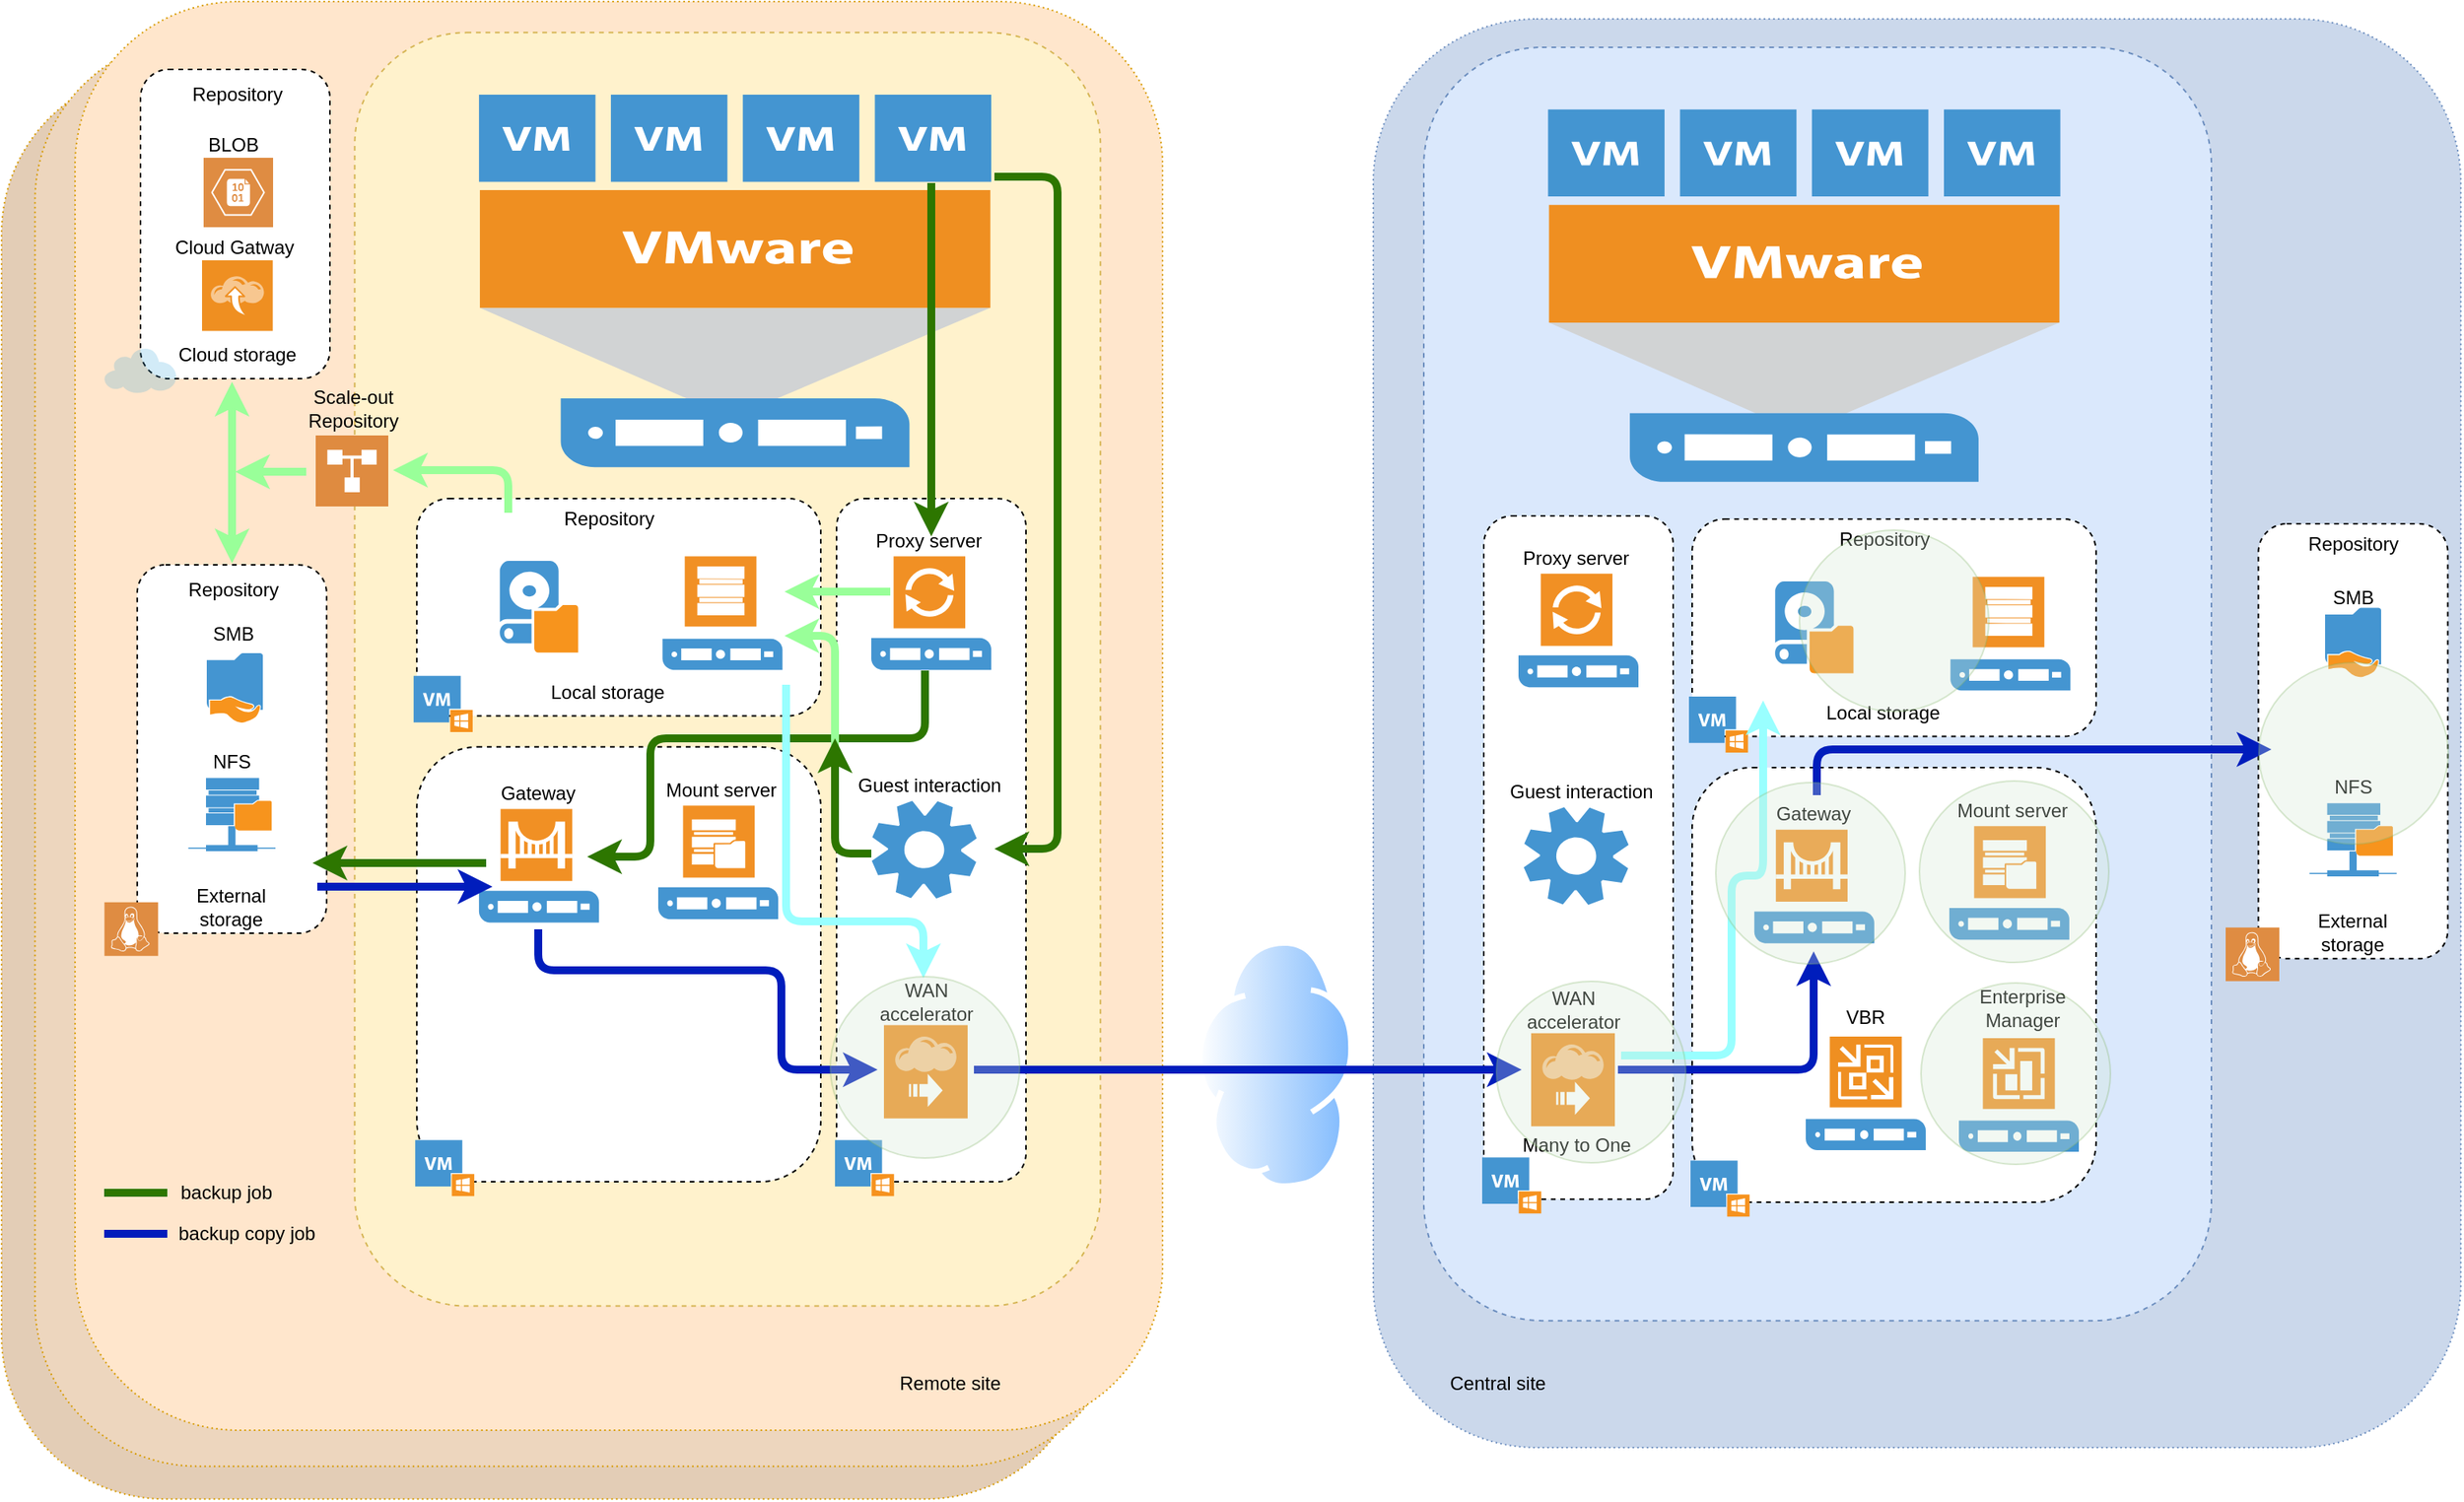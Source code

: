 <mxfile version="14.3.0" type="github">
  <diagram id="h3sAvr2P170l5RKoT_73" name="Page-1">
    <mxGraphModel dx="2205" dy="1039" grid="0" gridSize="19.685" guides="0" tooltips="1" connect="0" arrows="0" fold="1" page="1" pageScale="1" pageWidth="1654" pageHeight="1169" math="0" shadow="0">
      <root>
        <mxCell id="0" />
        <object label="Remote-Central site" id="1">
          <mxCell style="locked=1;" parent="0" />
        </object>
        <mxCell id="hCxuNIcvKfxnNHs4IzGK-46" value="" style="rounded=1;whiteSpace=wrap;html=1;dashed=1;dashPattern=1 2;strokeColor=#d79b00;fillColor=#E3CDB6;" parent="1" vertex="1">
          <mxGeometry x="52.005" y="144.575" width="688.97" height="905.5" as="geometry" />
        </mxCell>
        <mxCell id="hCxuNIcvKfxnNHs4IzGK-45" value="" style="rounded=1;whiteSpace=wrap;html=1;dashed=1;dashPattern=1 2;strokeColor=#d79b00;fillColor=#EDD6BE;" parent="1" vertex="1">
          <mxGeometry x="73.18" y="123.82" width="688.97" height="905.5" as="geometry" />
        </mxCell>
        <mxCell id="hCxuNIcvKfxnNHs4IzGK-2" value="" style="rounded=1;whiteSpace=wrap;html=1;dashed=1;dashPattern=1 2;fillColor=#ffe6cc;strokeColor=#d79b00;" parent="1" vertex="1">
          <mxGeometry x="98.55" y="101" width="688.97" height="905.5" as="geometry" />
        </mxCell>
        <mxCell id="hCxuNIcvKfxnNHs4IzGK-21" value="" style="rounded=1;whiteSpace=wrap;html=1;dashed=1;" parent="1" vertex="1">
          <mxGeometry x="137.91" y="458" width="120" height="233.55" as="geometry" />
        </mxCell>
        <mxCell id="hCxuNIcvKfxnNHs4IzGK-18" value="" style="shadow=0;dashed=0;html=1;strokeColor=none;fillColor=#4495D1;labelPosition=center;verticalLabelPosition=bottom;verticalAlign=top;align=center;outlineConnect=0;shape=mxgraph.veeam.shared_folder;" parent="1" vertex="1">
          <mxGeometry x="182.0" y="514.0" width="35.51" height="44.32" as="geometry" />
        </mxCell>
        <mxCell id="hCxuNIcvKfxnNHs4IzGK-20" value="" style="shadow=0;dashed=0;html=1;strokeColor=none;fillColor=#4495D1;labelPosition=center;verticalLabelPosition=bottom;verticalAlign=top;align=center;outlineConnect=0;shape=mxgraph.veeam.remote_repository;" parent="1" vertex="1">
          <mxGeometry x="170.31" y="593.12" width="55.2" height="46.4" as="geometry" />
        </mxCell>
        <mxCell id="hCxuNIcvKfxnNHs4IzGK-22" value="" style="rounded=1;whiteSpace=wrap;html=1;dashed=1;fillColor=#fff2cc;strokeColor=#d6b656;" parent="1" vertex="1">
          <mxGeometry x="275.71" y="120.68" width="472.44" height="807.08" as="geometry" />
        </mxCell>
        <mxCell id="hCxuNIcvKfxnNHs4IzGK-1" value="" style="pointerEvents=1;shadow=0;dashed=0;html=1;strokeColor=none;fillColor=#4495D1;labelPosition=center;verticalLabelPosition=bottom;verticalAlign=top;align=center;outlineConnect=0;shape=mxgraph.veeam.vmware_host;" parent="1" vertex="1">
          <mxGeometry x="354.45" y="160.05" width="324.53" height="236.02" as="geometry" />
        </mxCell>
        <mxCell id="hCxuNIcvKfxnNHs4IzGK-6" value="" style="rounded=1;whiteSpace=wrap;html=1;dashed=1;" parent="1" vertex="1">
          <mxGeometry x="580.98" y="415.96" width="120" height="433.07" as="geometry" />
        </mxCell>
        <mxCell id="hCxuNIcvKfxnNHs4IzGK-5" value="" style="shadow=0;dashed=0;html=1;strokeColor=none;fillColor=#4495D1;labelPosition=center;verticalLabelPosition=bottom;verticalAlign=top;align=center;outlineConnect=0;shape=mxgraph.veeam.proxy_server;dashPattern=1 2;" parent="1" vertex="1">
          <mxGeometry x="602.98" y="452.57" width="76" height="72" as="geometry" />
        </mxCell>
        <mxCell id="hCxuNIcvKfxnNHs4IzGK-10" value="" style="rounded=1;whiteSpace=wrap;html=1;dashed=1;" parent="1" vertex="1">
          <mxGeometry x="315.08" y="415.96" width="255.9" height="137.79" as="geometry" />
        </mxCell>
        <mxCell id="hCxuNIcvKfxnNHs4IzGK-13" value="" style="shadow=0;dashed=0;html=1;strokeColor=none;fillColor=#4495D1;labelPosition=center;verticalLabelPosition=bottom;verticalAlign=top;align=center;outlineConnect=0;shape=mxgraph.veeam.repository_server;" parent="1" vertex="1">
          <mxGeometry x="470.72" y="452.57" width="76" height="72" as="geometry" />
        </mxCell>
        <mxCell id="hCxuNIcvKfxnNHs4IzGK-19" value="" style="shadow=0;dashed=0;html=1;strokeColor=none;fillColor=#4495D1;labelPosition=center;verticalLabelPosition=bottom;verticalAlign=top;align=center;outlineConnect=0;shape=mxgraph.veeam.local_disk;" parent="1" vertex="1">
          <mxGeometry x="367.62" y="455.47" width="49.66" height="58.21" as="geometry" />
        </mxCell>
        <mxCell id="hCxuNIcvKfxnNHs4IzGK-24" value="SMB" style="text;html=1;strokeColor=none;fillColor=none;align=center;verticalAlign=middle;whiteSpace=wrap;rounded=0;dashed=1;" parent="1" vertex="1">
          <mxGeometry x="179.0" y="492" width="40" height="20" as="geometry" />
        </mxCell>
        <mxCell id="hCxuNIcvKfxnNHs4IzGK-25" value="NFS" style="text;html=1;strokeColor=none;fillColor=none;align=center;verticalAlign=middle;whiteSpace=wrap;rounded=0;dashed=1;" parent="1" vertex="1">
          <mxGeometry x="177.91" y="573.12" width="40" height="20" as="geometry" />
        </mxCell>
        <mxCell id="hCxuNIcvKfxnNHs4IzGK-26" value="External storage" style="text;html=1;strokeColor=none;fillColor=none;align=center;verticalAlign=middle;whiteSpace=wrap;rounded=0;dashed=1;" parent="1" vertex="1">
          <mxGeometry x="154.33" y="664.8" width="87.17" height="20" as="geometry" />
        </mxCell>
        <mxCell id="hCxuNIcvKfxnNHs4IzGK-32" value="Proxy server" style="text;html=1;strokeColor=none;fillColor=none;align=center;verticalAlign=middle;whiteSpace=wrap;rounded=0;dashed=1;" parent="1" vertex="1">
          <mxGeometry x="599.8" y="432.57" width="79.18" height="20" as="geometry" />
        </mxCell>
        <mxCell id="hCxuNIcvKfxnNHs4IzGK-33" value="Repository" style="text;html=1;strokeColor=none;fillColor=none;align=center;verticalAlign=middle;whiteSpace=wrap;rounded=0;dashed=1;" parent="1" vertex="1">
          <mxGeometry x="179.0" y="464" width="40" height="20" as="geometry" />
        </mxCell>
        <mxCell id="hCxuNIcvKfxnNHs4IzGK-34" value="Local storage" style="text;whiteSpace=wrap;html=1;" parent="1" vertex="1">
          <mxGeometry x="398.3" y="524.57" width="98.42" height="39.37" as="geometry" />
        </mxCell>
        <mxCell id="hCxuNIcvKfxnNHs4IzGK-35" value="Repository" style="text;html=1;strokeColor=none;fillColor=none;align=center;verticalAlign=middle;whiteSpace=wrap;rounded=0;dashed=1;" parent="1" vertex="1">
          <mxGeometry x="417.28" y="418.96" width="40" height="20" as="geometry" />
        </mxCell>
        <mxCell id="hCxuNIcvKfxnNHs4IzGK-7" value="" style="shadow=0;dashed=0;html=1;strokeColor=none;fillColor=#EF8F21;labelPosition=center;verticalLabelPosition=bottom;verticalAlign=top;align=center;outlineConnect=0;shape=mxgraph.veeam.2d.built_in_wan_acceleration;" parent="1" vertex="1">
          <mxGeometry x="611.01" y="749.8" width="53.03" height="59.05" as="geometry" />
        </mxCell>
        <mxCell id="hCxuNIcvKfxnNHs4IzGK-8" value="" style="shadow=0;dashed=0;html=1;strokeColor=none;fillColor=#4495D1;labelPosition=center;verticalLabelPosition=bottom;verticalAlign=top;align=center;outlineConnect=0;shape=mxgraph.veeam.2d.service;fontSize=8;" parent="1" vertex="1">
          <mxGeometry x="603.32" y="607.57" width="66.43" height="61.92" as="geometry" />
        </mxCell>
        <mxCell id="hCxuNIcvKfxnNHs4IzGK-30" value="Guest interaction " style="text;html=1;strokeColor=none;fillColor=none;align=center;verticalAlign=middle;whiteSpace=wrap;rounded=0;dashed=1;" parent="1" vertex="1">
          <mxGeometry x="591.01" y="587.57" width="98.42" height="20" as="geometry" />
        </mxCell>
        <mxCell id="hCxuNIcvKfxnNHs4IzGK-31" value="WAN accelerator" style="text;html=1;strokeColor=none;fillColor=none;align=center;verticalAlign=middle;whiteSpace=wrap;rounded=0;dashed=1;" parent="1" vertex="1">
          <mxGeometry x="617.53" y="724.57" width="40" height="20" as="geometry" />
        </mxCell>
        <mxCell id="hCxuNIcvKfxnNHs4IzGK-11" value="" style="rounded=1;whiteSpace=wrap;html=1;dashed=1;" parent="1" vertex="1">
          <mxGeometry x="315.08" y="573.43" width="255.9" height="275.59" as="geometry" />
        </mxCell>
        <mxCell id="hCxuNIcvKfxnNHs4IzGK-4" value="" style="shadow=0;dashed=0;html=1;strokeColor=none;fillColor=#4495D1;labelPosition=center;verticalLabelPosition=bottom;verticalAlign=top;align=center;outlineConnect=0;shape=mxgraph.veeam.2d.veeam_backup_and_replication_server;dashPattern=1 2;" parent="1" vertex="1">
          <mxGeometry x="410.01" y="750.57" width="76" height="72" as="geometry" />
        </mxCell>
        <mxCell id="hCxuNIcvKfxnNHs4IzGK-9" value="" style="shadow=0;dashed=0;html=1;strokeColor=none;fillColor=#4495D1;labelPosition=center;verticalLabelPosition=bottom;verticalAlign=top;align=center;outlineConnect=0;shape=mxgraph.veeam.mount_server;" parent="1" vertex="1">
          <mxGeometry x="468.01" y="610.57" width="76" height="72" as="geometry" />
        </mxCell>
        <mxCell id="hCxuNIcvKfxnNHs4IzGK-12" value="" style="shadow=0;dashed=0;html=1;strokeColor=none;fillColor=#4495D1;labelPosition=center;verticalLabelPosition=bottom;verticalAlign=top;align=center;outlineConnect=0;shape=mxgraph.veeam.gateway_server;" parent="1" vertex="1">
          <mxGeometry x="354.45" y="612.8" width="76" height="72" as="geometry" />
        </mxCell>
        <mxCell id="hCxuNIcvKfxnNHs4IzGK-27" value="VBR" style="text;html=1;strokeColor=none;fillColor=none;align=center;verticalAlign=middle;whiteSpace=wrap;rounded=0;dashed=1;" parent="1" vertex="1">
          <mxGeometry x="428.01" y="728.57" width="40" height="20" as="geometry" />
        </mxCell>
        <mxCell id="hCxuNIcvKfxnNHs4IzGK-28" value="Gateway" style="text;html=1;strokeColor=none;fillColor=none;align=center;verticalAlign=middle;whiteSpace=wrap;rounded=0;dashed=1;" parent="1" vertex="1">
          <mxGeometry x="372.45" y="592.8" width="40" height="20" as="geometry" />
        </mxCell>
        <mxCell id="hCxuNIcvKfxnNHs4IzGK-29" value="Mount server" style="text;html=1;strokeColor=none;fillColor=none;align=center;verticalAlign=middle;whiteSpace=wrap;rounded=0;dashed=1;" parent="1" vertex="1">
          <mxGeometry x="468.01" y="590.57" width="80.43" height="20" as="geometry" />
        </mxCell>
        <mxCell id="hCxuNIcvKfxnNHs4IzGK-39" value="" style="shadow=0;dashed=0;html=1;strokeColor=none;fillColor=#4495D1;labelPosition=center;verticalLabelPosition=bottom;verticalAlign=top;align=center;outlineConnect=0;shape=mxgraph.veeam.vm_windows;" parent="1" vertex="1">
          <mxGeometry x="579.98" y="822.59" width="37.39" height="35.54" as="geometry" />
        </mxCell>
        <mxCell id="hCxuNIcvKfxnNHs4IzGK-40" value="" style="shadow=0;dashed=0;html=1;strokeColor=none;fillColor=#4495D1;labelPosition=center;verticalLabelPosition=bottom;verticalAlign=top;align=center;outlineConnect=0;shape=mxgraph.veeam.vm_windows;" parent="1" vertex="1">
          <mxGeometry x="314.06" y="822.59" width="37.39" height="35.54" as="geometry" />
        </mxCell>
        <mxCell id="hCxuNIcvKfxnNHs4IzGK-41" value="" style="shadow=0;dashed=0;html=1;strokeColor=none;fillColor=#4495D1;labelPosition=center;verticalLabelPosition=bottom;verticalAlign=top;align=center;outlineConnect=0;shape=mxgraph.veeam.vm_windows;" parent="1" vertex="1">
          <mxGeometry x="313.055" y="528.405" width="37.39" height="35.54" as="geometry" />
        </mxCell>
        <mxCell id="hCxuNIcvKfxnNHs4IzGK-42" value="" style="pointerEvents=1;shadow=0;dashed=0;html=1;strokeColor=none;fillColor=#DF8C42;labelPosition=center;verticalLabelPosition=bottom;verticalAlign=top;align=center;outlineConnect=0;shape=mxgraph.veeam2.linux;" parent="1" vertex="1">
          <mxGeometry x="117.17" y="671.85" width="34" height="34" as="geometry" />
        </mxCell>
        <mxCell id="hCxuNIcvKfxnNHs4IzGK-47" value="Remote site" style="text;html=1;strokeColor=none;fillColor=none;align=center;verticalAlign=middle;whiteSpace=wrap;rounded=0;dashed=1;" parent="1" vertex="1">
          <mxGeometry x="610.35" y="967.13" width="85.85" height="20" as="geometry" />
        </mxCell>
        <mxCell id="hCxuNIcvKfxnNHs4IzGK-68" value="" style="rounded=1;whiteSpace=wrap;html=1;dashed=1;dashPattern=1 2;strokeColor=#6c8ebf;fillColor=#CBD8EB;" parent="1" vertex="1">
          <mxGeometry x="921" y="112" width="688.97" height="905.5" as="geometry" />
        </mxCell>
        <mxCell id="hCxuNIcvKfxnNHs4IzGK-69" value="" style="rounded=1;whiteSpace=wrap;html=1;dashed=1;" parent="1" vertex="1">
          <mxGeometry x="1481.74" y="432.0" width="120" height="275.59" as="geometry" />
        </mxCell>
        <mxCell id="hCxuNIcvKfxnNHs4IzGK-70" value="" style="shadow=0;dashed=0;html=1;strokeColor=none;fillColor=#4495D1;labelPosition=center;verticalLabelPosition=bottom;verticalAlign=top;align=center;outlineConnect=0;shape=mxgraph.veeam.shared_folder;" parent="1" vertex="1">
          <mxGeometry x="1523.99" y="485.21" width="35.51" height="44.32" as="geometry" />
        </mxCell>
        <mxCell id="hCxuNIcvKfxnNHs4IzGK-71" value="" style="shadow=0;dashed=0;html=1;strokeColor=none;fillColor=#4495D1;labelPosition=center;verticalLabelPosition=bottom;verticalAlign=top;align=center;outlineConnect=0;shape=mxgraph.veeam.remote_repository;" parent="1" vertex="1">
          <mxGeometry x="1514.14" y="609.16" width="55.2" height="46.4" as="geometry" />
        </mxCell>
        <mxCell id="hCxuNIcvKfxnNHs4IzGK-72" value="" style="rounded=1;whiteSpace=wrap;html=1;dashed=1;fillColor=#dae8fc;strokeColor=#6c8ebf;" parent="1" vertex="1">
          <mxGeometry x="953" y="130" width="499" height="807.08" as="geometry" />
        </mxCell>
        <mxCell id="hCxuNIcvKfxnNHs4IzGK-73" value="" style="pointerEvents=1;shadow=0;dashed=0;html=1;strokeColor=none;fillColor=#4495D1;labelPosition=center;verticalLabelPosition=bottom;verticalAlign=top;align=center;outlineConnect=0;shape=mxgraph.veeam.vmware_host;" parent="1" vertex="1">
          <mxGeometry x="1031.74" y="169.37" width="324.53" height="236.02" as="geometry" />
        </mxCell>
        <mxCell id="hCxuNIcvKfxnNHs4IzGK-74" value="" style="rounded=1;whiteSpace=wrap;html=1;dashed=1;" parent="1" vertex="1">
          <mxGeometry x="991" y="427" width="120" height="433.07" as="geometry" />
        </mxCell>
        <mxCell id="hCxuNIcvKfxnNHs4IzGK-75" value="" style="shadow=0;dashed=0;html=1;strokeColor=none;fillColor=#4495D1;labelPosition=center;verticalLabelPosition=bottom;verticalAlign=top;align=center;outlineConnect=0;shape=mxgraph.veeam.proxy_server;dashPattern=1 2;" parent="1" vertex="1">
          <mxGeometry x="1013" y="463.61" width="76" height="72" as="geometry" />
        </mxCell>
        <mxCell id="hCxuNIcvKfxnNHs4IzGK-76" value="" style="rounded=1;whiteSpace=wrap;html=1;dashed=1;" parent="1" vertex="1">
          <mxGeometry x="1123.02" y="429" width="255.9" height="137.79" as="geometry" />
        </mxCell>
        <mxCell id="hCxuNIcvKfxnNHs4IzGK-77" value="" style="shadow=0;dashed=0;html=1;strokeColor=none;fillColor=#4495D1;labelPosition=center;verticalLabelPosition=bottom;verticalAlign=top;align=center;outlineConnect=0;shape=mxgraph.veeam.repository_server;" parent="1" vertex="1">
          <mxGeometry x="1286.66" y="465.61" width="76" height="72" as="geometry" />
        </mxCell>
        <mxCell id="hCxuNIcvKfxnNHs4IzGK-78" value="" style="shadow=0;dashed=0;html=1;strokeColor=none;fillColor=#4495D1;labelPosition=center;verticalLabelPosition=bottom;verticalAlign=top;align=center;outlineConnect=0;shape=mxgraph.veeam.local_disk;" parent="1" vertex="1">
          <mxGeometry x="1175.56" y="468.51" width="49.66" height="58.21" as="geometry" />
        </mxCell>
        <mxCell id="hCxuNIcvKfxnNHs4IzGK-79" value="SMB" style="text;html=1;strokeColor=none;fillColor=none;align=center;verticalAlign=middle;whiteSpace=wrap;rounded=0;dashed=1;" parent="1" vertex="1">
          <mxGeometry x="1521.75" y="469.37" width="40" height="20" as="geometry" />
        </mxCell>
        <mxCell id="hCxuNIcvKfxnNHs4IzGK-80" value="NFS" style="text;html=1;strokeColor=none;fillColor=none;align=center;verticalAlign=middle;whiteSpace=wrap;rounded=0;dashed=1;" parent="1" vertex="1">
          <mxGeometry x="1521.74" y="589.16" width="40" height="20" as="geometry" />
        </mxCell>
        <mxCell id="hCxuNIcvKfxnNHs4IzGK-81" value="External storage" style="text;html=1;strokeColor=none;fillColor=none;align=center;verticalAlign=middle;whiteSpace=wrap;rounded=0;dashed=1;" parent="1" vertex="1">
          <mxGeometry x="1498.16" y="680.84" width="87.17" height="20" as="geometry" />
        </mxCell>
        <mxCell id="hCxuNIcvKfxnNHs4IzGK-82" value="Proxy server" style="text;html=1;strokeColor=none;fillColor=none;align=center;verticalAlign=middle;whiteSpace=wrap;rounded=0;dashed=1;" parent="1" vertex="1">
          <mxGeometry x="1009.82" y="443.61" width="79.18" height="20" as="geometry" />
        </mxCell>
        <mxCell id="hCxuNIcvKfxnNHs4IzGK-83" value="Repository" style="text;html=1;strokeColor=none;fillColor=none;align=center;verticalAlign=middle;whiteSpace=wrap;rounded=0;dashed=1;" parent="1" vertex="1">
          <mxGeometry x="1521.5" y="435" width="40" height="20" as="geometry" />
        </mxCell>
        <mxCell id="hCxuNIcvKfxnNHs4IzGK-84" value="Local storage" style="text;whiteSpace=wrap;html=1;" parent="1" vertex="1">
          <mxGeometry x="1206.24" y="537.61" width="98.42" height="39.37" as="geometry" />
        </mxCell>
        <mxCell id="hCxuNIcvKfxnNHs4IzGK-85" value="Repository" style="text;html=1;strokeColor=none;fillColor=none;align=center;verticalAlign=middle;whiteSpace=wrap;rounded=0;dashed=1;" parent="1" vertex="1">
          <mxGeometry x="1225.22" y="432" width="40" height="20" as="geometry" />
        </mxCell>
        <mxCell id="hCxuNIcvKfxnNHs4IzGK-86" value="" style="shadow=0;dashed=0;html=1;strokeColor=none;fillColor=#EF8F21;labelPosition=center;verticalLabelPosition=bottom;verticalAlign=top;align=center;outlineConnect=0;shape=mxgraph.veeam.2d.built_in_wan_acceleration;" parent="1" vertex="1">
          <mxGeometry x="1021.03" y="754.84" width="53.03" height="59.05" as="geometry" />
        </mxCell>
        <mxCell id="hCxuNIcvKfxnNHs4IzGK-87" value="" style="shadow=0;dashed=0;html=1;strokeColor=none;fillColor=#4495D1;labelPosition=center;verticalLabelPosition=bottom;verticalAlign=top;align=center;outlineConnect=0;shape=mxgraph.veeam.2d.service;fontSize=8;" parent="1" vertex="1">
          <mxGeometry x="1016.34" y="611.61" width="66.43" height="61.92" as="geometry" />
        </mxCell>
        <mxCell id="hCxuNIcvKfxnNHs4IzGK-88" value="Guest interaction " style="text;html=1;strokeColor=none;fillColor=none;align=center;verticalAlign=middle;whiteSpace=wrap;rounded=0;dashed=1;" parent="1" vertex="1">
          <mxGeometry x="1004.03" y="591.61" width="98.42" height="20" as="geometry" />
        </mxCell>
        <mxCell id="hCxuNIcvKfxnNHs4IzGK-89" value="WAN accelerator" style="text;html=1;strokeColor=none;fillColor=none;align=center;verticalAlign=middle;whiteSpace=wrap;rounded=0;dashed=1;" parent="1" vertex="1">
          <mxGeometry x="1027.55" y="729.61" width="40" height="20" as="geometry" />
        </mxCell>
        <mxCell id="hCxuNIcvKfxnNHs4IzGK-90" value="" style="rounded=1;whiteSpace=wrap;html=1;dashed=1;" parent="1" vertex="1">
          <mxGeometry x="1123.02" y="586.47" width="255.9" height="275.59" as="geometry" />
        </mxCell>
        <mxCell id="hCxuNIcvKfxnNHs4IzGK-91" value="" style="shadow=0;dashed=0;html=1;strokeColor=none;fillColor=#4495D1;labelPosition=center;verticalLabelPosition=bottom;verticalAlign=top;align=center;outlineConnect=0;shape=mxgraph.veeam.2d.veeam_backup_and_replication_server;dashPattern=1 2;" parent="1" vertex="1">
          <mxGeometry x="1195" y="757" width="76" height="72" as="geometry" />
        </mxCell>
        <mxCell id="hCxuNIcvKfxnNHs4IzGK-92" value="" style="shadow=0;dashed=0;html=1;strokeColor=none;fillColor=#4495D1;labelPosition=center;verticalLabelPosition=bottom;verticalAlign=top;align=center;outlineConnect=0;shape=mxgraph.veeam.mount_server;" parent="1" vertex="1">
          <mxGeometry x="1285.95" y="623.61" width="76" height="72" as="geometry" />
        </mxCell>
        <mxCell id="hCxuNIcvKfxnNHs4IzGK-93" value="" style="shadow=0;dashed=0;html=1;strokeColor=none;fillColor=#4495D1;labelPosition=center;verticalLabelPosition=bottom;verticalAlign=top;align=center;outlineConnect=0;shape=mxgraph.veeam.gateway_server;" parent="1" vertex="1">
          <mxGeometry x="1162.39" y="625.84" width="76" height="72" as="geometry" />
        </mxCell>
        <mxCell id="hCxuNIcvKfxnNHs4IzGK-94" value="VBR" style="text;html=1;strokeColor=none;fillColor=none;align=center;verticalAlign=middle;whiteSpace=wrap;rounded=0;dashed=1;" parent="1" vertex="1">
          <mxGeometry x="1213" y="735.0" width="40" height="20" as="geometry" />
        </mxCell>
        <mxCell id="hCxuNIcvKfxnNHs4IzGK-95" value="Gateway" style="text;html=1;strokeColor=none;fillColor=none;align=center;verticalAlign=middle;whiteSpace=wrap;rounded=0;dashed=1;" parent="1" vertex="1">
          <mxGeometry x="1180.39" y="605.84" width="40" height="20" as="geometry" />
        </mxCell>
        <mxCell id="hCxuNIcvKfxnNHs4IzGK-96" value="Mount server" style="text;html=1;strokeColor=none;fillColor=none;align=center;verticalAlign=middle;whiteSpace=wrap;rounded=0;dashed=1;" parent="1" vertex="1">
          <mxGeometry x="1285.95" y="603.61" width="80.43" height="20" as="geometry" />
        </mxCell>
        <mxCell id="hCxuNIcvKfxnNHs4IzGK-97" value="" style="shadow=0;dashed=0;html=1;strokeColor=none;fillColor=#4495D1;labelPosition=center;verticalLabelPosition=bottom;verticalAlign=top;align=center;outlineConnect=0;shape=mxgraph.veeam.vm_windows;" parent="1" vertex="1">
          <mxGeometry x="990" y="833.63" width="37.39" height="35.54" as="geometry" />
        </mxCell>
        <mxCell id="hCxuNIcvKfxnNHs4IzGK-98" value="" style="shadow=0;dashed=0;html=1;strokeColor=none;fillColor=#4495D1;labelPosition=center;verticalLabelPosition=bottom;verticalAlign=top;align=center;outlineConnect=0;shape=mxgraph.veeam.vm_windows;" parent="1" vertex="1">
          <mxGeometry x="1122" y="835.63" width="37.39" height="35.54" as="geometry" />
        </mxCell>
        <mxCell id="hCxuNIcvKfxnNHs4IzGK-99" value="" style="shadow=0;dashed=0;html=1;strokeColor=none;fillColor=#4495D1;labelPosition=center;verticalLabelPosition=bottom;verticalAlign=top;align=center;outlineConnect=0;shape=mxgraph.veeam.vm_windows;" parent="1" vertex="1">
          <mxGeometry x="1120.995" y="541.445" width="37.39" height="35.54" as="geometry" />
        </mxCell>
        <mxCell id="hCxuNIcvKfxnNHs4IzGK-100" value="" style="pointerEvents=1;shadow=0;dashed=0;html=1;strokeColor=none;fillColor=#DF8C42;labelPosition=center;verticalLabelPosition=bottom;verticalAlign=top;align=center;outlineConnect=0;shape=mxgraph.veeam2.linux;" parent="1" vertex="1">
          <mxGeometry x="1461" y="687.89" width="34" height="34" as="geometry" />
        </mxCell>
        <mxCell id="hCxuNIcvKfxnNHs4IzGK-101" value="Central site" style="text;html=1;strokeColor=none;fillColor=none;align=center;verticalAlign=middle;whiteSpace=wrap;rounded=0;dashed=1;" parent="1" vertex="1">
          <mxGeometry x="957.0" y="967" width="85.85" height="20" as="geometry" />
        </mxCell>
        <mxCell id="hCxuNIcvKfxnNHs4IzGK-113" value="" style="rounded=1;whiteSpace=wrap;html=1;dashed=1;" parent="1" vertex="1">
          <mxGeometry x="140" y="144" width="120" height="196" as="geometry" />
        </mxCell>
        <mxCell id="hCxuNIcvKfxnNHs4IzGK-114" value="Cloud storage" style="text;html=1;strokeColor=none;fillColor=none;align=center;verticalAlign=middle;whiteSpace=wrap;rounded=0;dashed=1;" parent="1" vertex="1">
          <mxGeometry x="158.0" y="315.0" width="87.17" height="20" as="geometry" />
        </mxCell>
        <mxCell id="hCxuNIcvKfxnNHs4IzGK-115" value="Scale-out Repository" style="text;html=1;strokeColor=none;fillColor=none;align=center;verticalAlign=middle;whiteSpace=wrap;rounded=0;dashed=1;" parent="1" vertex="1">
          <mxGeometry x="245" y="336" width="60.24" height="45" as="geometry" />
        </mxCell>
        <mxCell id="hCxuNIcvKfxnNHs4IzGK-116" value="" style="pointerEvents=1;shadow=0;dashed=0;html=1;strokeColor=none;fillColor=#DF8C42;labelPosition=center;verticalLabelPosition=bottom;verticalAlign=top;align=center;outlineConnect=0;shape=mxgraph.veeam2.scale_out_backup_repository2;" parent="1" vertex="1">
          <mxGeometry x="251" y="376" width="46" height="45" as="geometry" />
        </mxCell>
        <mxCell id="hCxuNIcvKfxnNHs4IzGK-117" value="" style="shadow=0;dashed=0;html=1;strokeColor=none;fillColor=#EF8F21;labelPosition=center;verticalLabelPosition=bottom;verticalAlign=top;align=center;outlineConnect=0;shape=mxgraph.veeam.2d.veeam_cloud_connect;" parent="1" vertex="1">
          <mxGeometry x="179" y="265" width="44.8" height="44.8" as="geometry" />
        </mxCell>
        <mxCell id="hCxuNIcvKfxnNHs4IzGK-118" value="&lt;br&gt;&lt;div&gt;Repository&lt;/div&gt;" style="text;html=1;strokeColor=none;fillColor=none;align=center;verticalAlign=middle;whiteSpace=wrap;rounded=0;dashed=1;" parent="1" vertex="1">
          <mxGeometry x="170" y="145" width="63" height="13" as="geometry" />
        </mxCell>
        <mxCell id="hCxuNIcvKfxnNHs4IzGK-119" value="" style="pointerEvents=1;shadow=0;dashed=0;html=1;strokeColor=none;fillColor=#DF8C42;labelPosition=center;verticalLabelPosition=bottom;verticalAlign=top;align=center;outlineConnect=0;shape=mxgraph.veeam2.azure_blob;" parent="1" vertex="1">
          <mxGeometry x="180" y="200" width="44" height="44" as="geometry" />
        </mxCell>
        <mxCell id="hCxuNIcvKfxnNHs4IzGK-120" value="&lt;div&gt;BLOB&lt;/div&gt;&lt;div&gt;&lt;/div&gt;" style="text;whiteSpace=wrap;html=1;" parent="1" vertex="1">
          <mxGeometry x="181" y="178.0" width="40.51" height="23.84" as="geometry" />
        </mxCell>
        <mxCell id="hCxuNIcvKfxnNHs4IzGK-121" value="Cloud Gatway" style="text;whiteSpace=wrap;html=1;" parent="1" vertex="1">
          <mxGeometry x="160" y="243" width="99" height="24.01" as="geometry" />
        </mxCell>
        <mxCell id="hCxuNIcvKfxnNHs4IzGK-124" value="" style="shadow=0;dashed=0;html=1;strokeColor=#001DBC;fillColor=#0050ef;labelPosition=center;verticalLabelPosition=bottom;verticalAlign=top;align=center;outlineConnect=0;shape=mxgraph.veeam.2d.cloud;fontColor=#ffffff;strokeWidth=4;" parent="1" vertex="1">
          <mxGeometry x="117" y="321" width="45.8" height="28" as="geometry" />
        </mxCell>
        <mxCell id="hCxuNIcvKfxnNHs4IzGK-149" value="Many to One" style="text;html=1;strokeColor=none;fillColor=none;align=center;verticalAlign=middle;whiteSpace=wrap;rounded=0;dashed=1;" parent="1" vertex="1">
          <mxGeometry x="1003.995" y="815.995" width="92" height="20" as="geometry" />
        </mxCell>
        <mxCell id="hCxuNIcvKfxnNHs4IzGK-150" value="" style="shadow=0;dashed=0;html=1;strokeColor=none;fillColor=#4495D1;labelPosition=center;verticalLabelPosition=bottom;verticalAlign=top;align=center;outlineConnect=0;shape=mxgraph.veeam.2d.veeam_backup_enterprise_manager_server;" parent="1" vertex="1">
          <mxGeometry x="1291.995" y="757.995" width="76" height="72" as="geometry" />
        </mxCell>
        <mxCell id="hCxuNIcvKfxnNHs4IzGK-151" value="Enterprise Manager" style="text;html=1;strokeColor=none;fillColor=none;align=center;verticalAlign=middle;whiteSpace=wrap;rounded=0;dashed=1;" parent="1" vertex="1">
          <mxGeometry x="1292" y="720" width="81" height="37.32" as="geometry" />
        </mxCell>
        <mxCell id="hCxuNIcvKfxnNHs4IzGK-153" value="" style="aspect=fixed;perimeter=ellipsePerimeter;html=1;align=center;shadow=0;dashed=0;spacingTop=3;image;image=img/lib/active_directory/internet_cloud.svg;strokeWidth=4;fillColor=#E3CDB6;rotation=-90;" parent="1" vertex="1">
          <mxGeometry x="780" y="725" width="158" height="99.54" as="geometry" />
        </mxCell>
        <object label="Backup flow" id="hCxuNIcvKfxnNHs4IzGK-52">
          <mxCell style="locked=1;" parent="0" />
        </object>
        <mxCell id="hCxuNIcvKfxnNHs4IzGK-102" value="" style="endArrow=classic;html=1;strokeColor=#2D7600;strokeWidth=5;fillColor=#60a917;" parent="hCxuNIcvKfxnNHs4IzGK-52" edge="1">
          <mxGeometry width="50" height="50" relative="1" as="geometry">
            <mxPoint x="641" y="216" as="sourcePoint" />
            <mxPoint x="641" y="440" as="targetPoint" />
          </mxGeometry>
        </mxCell>
        <mxCell id="hCxuNIcvKfxnNHs4IzGK-103" value="" style="endArrow=classic;html=1;strokeWidth=5;fillColor=#60a917;strokeColor=#99FF99;" parent="hCxuNIcvKfxnNHs4IzGK-52" edge="1">
          <mxGeometry width="50" height="50" relative="1" as="geometry">
            <mxPoint x="615" y="475" as="sourcePoint" />
            <mxPoint x="548" y="475" as="targetPoint" />
          </mxGeometry>
        </mxCell>
        <mxCell id="hCxuNIcvKfxnNHs4IzGK-106" value="" style="endArrow=classic;html=1;strokeColor=#2D7600;strokeWidth=5;fillColor=#60a917;" parent="hCxuNIcvKfxnNHs4IzGK-52" edge="1">
          <mxGeometry width="50" height="50" relative="1" as="geometry">
            <mxPoint x="637" y="525" as="sourcePoint" />
            <mxPoint x="423" y="643" as="targetPoint" />
            <Array as="points">
              <mxPoint x="637" y="568" />
              <mxPoint x="463" y="568" />
              <mxPoint x="463" y="643" />
            </Array>
          </mxGeometry>
        </mxCell>
        <mxCell id="hCxuNIcvKfxnNHs4IzGK-107" value="" style="endArrow=classic;html=1;strokeColor=#2D7600;strokeWidth=5;fillColor=#60a917;" parent="hCxuNIcvKfxnNHs4IzGK-52" edge="1">
          <mxGeometry width="50" height="50" relative="1" as="geometry">
            <mxPoint x="359" y="647" as="sourcePoint" />
            <mxPoint x="249" y="647" as="targetPoint" />
          </mxGeometry>
        </mxCell>
        <mxCell id="hCxuNIcvKfxnNHs4IzGK-108" value="" style="endArrow=classic;html=1;strokeColor=#2D7600;strokeWidth=5;fillColor=#60a917;" parent="hCxuNIcvKfxnNHs4IzGK-52" edge="1">
          <mxGeometry width="50" height="50" relative="1" as="geometry">
            <mxPoint x="681" y="212" as="sourcePoint" />
            <mxPoint x="681" y="638" as="targetPoint" />
            <Array as="points">
              <mxPoint x="721" y="212" />
              <mxPoint x="721" y="638" />
            </Array>
          </mxGeometry>
        </mxCell>
        <mxCell id="hCxuNIcvKfxnNHs4IzGK-110" value="" style="endArrow=none;html=1;strokeColor=#2D7600;strokeWidth=5;fillColor=#60a917;" parent="hCxuNIcvKfxnNHs4IzGK-52" target="hCxuNIcvKfxnNHs4IzGK-111" edge="1">
          <mxGeometry width="50" height="50" relative="1" as="geometry">
            <mxPoint x="117" y="856" as="sourcePoint" />
            <mxPoint x="189" y="856" as="targetPoint" />
          </mxGeometry>
        </mxCell>
        <mxCell id="hCxuNIcvKfxnNHs4IzGK-111" value="backup job" style="text;html=1;strokeColor=none;fillColor=none;align=center;verticalAlign=middle;whiteSpace=wrap;rounded=0;" parent="hCxuNIcvKfxnNHs4IzGK-52" vertex="1">
          <mxGeometry x="157" y="846" width="75" height="20" as="geometry" />
        </mxCell>
        <mxCell id="hCxuNIcvKfxnNHs4IzGK-112" value="" style="endArrow=classic;html=1;strokeWidth=5;fillColor=#60a917;strokeColor=#99FF99;" parent="hCxuNIcvKfxnNHs4IzGK-52" edge="1">
          <mxGeometry width="50" height="50" relative="1" as="geometry">
            <mxPoint x="580" y="573" as="sourcePoint" />
            <mxPoint x="548" y="503" as="targetPoint" />
            <Array as="points">
              <mxPoint x="580" y="552" />
              <mxPoint x="580" y="503" />
            </Array>
          </mxGeometry>
        </mxCell>
        <mxCell id="hCxuNIcvKfxnNHs4IzGK-109" value="" style="endArrow=classic;html=1;strokeColor=#2D7600;strokeWidth=5;fillColor=#60a917;" parent="hCxuNIcvKfxnNHs4IzGK-52" edge="1">
          <mxGeometry width="50" height="50" relative="1" as="geometry">
            <mxPoint x="603" y="641" as="sourcePoint" />
            <mxPoint x="580" y="568" as="targetPoint" />
            <Array as="points">
              <mxPoint x="580" y="641" />
            </Array>
          </mxGeometry>
        </mxCell>
        <mxCell id="hCxuNIcvKfxnNHs4IzGK-128" value="" style="endArrow=classic;startArrow=classic;html=1;strokeColor=#99FF99;strokeWidth=5;fillColor=#FFE6CC;" parent="hCxuNIcvKfxnNHs4IzGK-52" edge="1">
          <mxGeometry width="50" height="50" relative="1" as="geometry">
            <mxPoint x="198" y="457" as="sourcePoint" />
            <mxPoint x="198" y="342" as="targetPoint" />
          </mxGeometry>
        </mxCell>
        <mxCell id="hCxuNIcvKfxnNHs4IzGK-129" value="" style="endArrow=classic;html=1;strokeColor=#99FF99;strokeWidth=5;fillColor=#FFE6CC;" parent="hCxuNIcvKfxnNHs4IzGK-52" edge="1">
          <mxGeometry width="50" height="50" relative="1" as="geometry">
            <mxPoint x="373" y="425" as="sourcePoint" />
            <mxPoint x="300" y="398" as="targetPoint" />
            <Array as="points">
              <mxPoint x="373" y="398" />
            </Array>
          </mxGeometry>
        </mxCell>
        <mxCell id="hCxuNIcvKfxnNHs4IzGK-130" value="" style="endArrow=classic;html=1;strokeColor=#99FF99;strokeWidth=5;fillColor=#FFE6CC;" parent="hCxuNIcvKfxnNHs4IzGK-52" edge="1">
          <mxGeometry width="50" height="50" relative="1" as="geometry">
            <mxPoint x="245" y="399" as="sourcePoint" />
            <mxPoint x="200" y="399" as="targetPoint" />
          </mxGeometry>
        </mxCell>
        <mxCell id="hCxuNIcvKfxnNHs4IzGK-131" value="" style="endArrow=classic;html=1;strokeColor=#001DBC;strokeWidth=5;fillColor=#0050ef;" parent="hCxuNIcvKfxnNHs4IzGK-52" edge="1">
          <mxGeometry width="50" height="50" relative="1" as="geometry">
            <mxPoint x="252" y="662" as="sourcePoint" />
            <mxPoint x="363" y="662" as="targetPoint" />
          </mxGeometry>
        </mxCell>
        <mxCell id="hCxuNIcvKfxnNHs4IzGK-132" value="" style="endArrow=classic;html=1;strokeColor=#001DBC;strokeWidth=5;fillColor=#0050ef;" parent="hCxuNIcvKfxnNHs4IzGK-52" edge="1">
          <mxGeometry width="50" height="50" relative="1" as="geometry">
            <mxPoint x="392" y="689" as="sourcePoint" />
            <mxPoint x="607" y="778" as="targetPoint" />
            <Array as="points">
              <mxPoint x="392" y="715" />
              <mxPoint x="546" y="715" />
              <mxPoint x="546" y="778" />
            </Array>
          </mxGeometry>
        </mxCell>
        <mxCell id="hCxuNIcvKfxnNHs4IzGK-133" value="" style="endArrow=classic;html=1;strokeColor=#001DBC;strokeWidth=5;fillColor=#0050ef;" parent="hCxuNIcvKfxnNHs4IzGK-52" edge="1">
          <mxGeometry width="50" height="50" relative="1" as="geometry">
            <mxPoint x="668" y="778" as="sourcePoint" />
            <mxPoint x="1015" y="778" as="targetPoint" />
          </mxGeometry>
        </mxCell>
        <mxCell id="hCxuNIcvKfxnNHs4IzGK-136" value="" style="endArrow=classic;html=1;strokeColor=#001DBC;strokeWidth=5;fillColor=#0050ef;" parent="hCxuNIcvKfxnNHs4IzGK-52" edge="1">
          <mxGeometry width="50" height="50" relative="1" as="geometry">
            <mxPoint x="1076" y="778" as="sourcePoint" />
            <mxPoint x="1200" y="703" as="targetPoint" />
            <Array as="points">
              <mxPoint x="1200" y="778" />
            </Array>
          </mxGeometry>
        </mxCell>
        <mxCell id="hCxuNIcvKfxnNHs4IzGK-137" value="" style="endArrow=classic;html=1;strokeColor=#001DBC;strokeWidth=5;fillColor=#0050ef;" parent="hCxuNIcvKfxnNHs4IzGK-52" edge="1">
          <mxGeometry width="50" height="50" relative="1" as="geometry">
            <mxPoint x="1202" y="604" as="sourcePoint" />
            <mxPoint x="1490" y="575" as="targetPoint" />
            <Array as="points">
              <mxPoint x="1202" y="575" />
            </Array>
          </mxGeometry>
        </mxCell>
        <mxCell id="hCxuNIcvKfxnNHs4IzGK-138" value="" style="endArrow=classic;html=1;strokeWidth=5;fillColor=#0050ef;strokeColor=#99FFFF;" parent="hCxuNIcvKfxnNHs4IzGK-52" edge="1">
          <mxGeometry width="50" height="50" relative="1" as="geometry">
            <mxPoint x="549" y="534" as="sourcePoint" />
            <mxPoint x="636" y="720" as="targetPoint" />
            <Array as="points">
              <mxPoint x="549" y="684" />
              <mxPoint x="636" y="684" />
            </Array>
          </mxGeometry>
        </mxCell>
        <mxCell id="hCxuNIcvKfxnNHs4IzGK-139" value="" style="endArrow=classic;html=1;strokeColor=#99FFFF;strokeWidth=5;fillColor=#FFE6CC;" parent="hCxuNIcvKfxnNHs4IzGK-52" edge="1">
          <mxGeometry width="50" height="50" relative="1" as="geometry">
            <mxPoint x="1078" y="769" as="sourcePoint" />
            <mxPoint x="1168" y="544" as="targetPoint" />
            <Array as="points">
              <mxPoint x="1148" y="769" />
              <mxPoint x="1148" y="655" />
              <mxPoint x="1168" y="655" />
            </Array>
          </mxGeometry>
        </mxCell>
        <mxCell id="hCxuNIcvKfxnNHs4IzGK-140" value="" style="endArrow=none;html=1;strokeColor=#001DBC;strokeWidth=5;fillColor=#0050ef;" parent="hCxuNIcvKfxnNHs4IzGK-52" target="hCxuNIcvKfxnNHs4IzGK-141" edge="1">
          <mxGeometry width="50" height="50" relative="1" as="geometry">
            <mxPoint x="117" y="882.0" as="sourcePoint" />
            <mxPoint x="189" y="882" as="targetPoint" />
          </mxGeometry>
        </mxCell>
        <mxCell id="hCxuNIcvKfxnNHs4IzGK-141" value="backup copy job" style="text;html=1;strokeColor=none;fillColor=none;align=center;verticalAlign=middle;whiteSpace=wrap;rounded=0;" parent="hCxuNIcvKfxnNHs4IzGK-52" vertex="1">
          <mxGeometry x="157" y="872" width="101" height="20" as="geometry" />
        </mxCell>
        <object label="Consolidated VBR on Central site" id="hCxuNIcvKfxnNHs4IzGK-166">
          <mxCell style="locked=1;" parent="0" />
        </object>
        <mxCell id="hCxuNIcvKfxnNHs4IzGK-168" value="" style="ellipse;whiteSpace=wrap;html=1;strokeWidth=1;fillColor=#d5e8d4;strokeColor=#82b366;opacity=30;" parent="hCxuNIcvKfxnNHs4IzGK-166" vertex="1">
          <mxGeometry x="577" y="719" width="120" height="115" as="geometry" />
        </mxCell>
        <mxCell id="hCxuNIcvKfxnNHs4IzGK-169" value="" style="ellipse;whiteSpace=wrap;html=1;strokeWidth=1;fillColor=#d5e8d4;strokeColor=#82b366;opacity=30;" parent="hCxuNIcvKfxnNHs4IzGK-166" vertex="1">
          <mxGeometry x="999.005" y="722.005" width="120" height="115" as="geometry" />
        </mxCell>
        <mxCell id="hCxuNIcvKfxnNHs4IzGK-170" value="" style="ellipse;whiteSpace=wrap;html=1;strokeWidth=1;fillColor=#d5e8d4;strokeColor=#82b366;opacity=30;" parent="hCxuNIcvKfxnNHs4IzGK-166" vertex="1">
          <mxGeometry x="1138" y="596" width="120" height="115" as="geometry" />
        </mxCell>
        <mxCell id="hCxuNIcvKfxnNHs4IzGK-171" value="" style="ellipse;whiteSpace=wrap;html=1;strokeWidth=1;fillColor=#d5e8d4;strokeColor=#82b366;opacity=30;" parent="hCxuNIcvKfxnNHs4IzGK-166" vertex="1">
          <mxGeometry x="1268.005" y="723.005" width="120" height="115" as="geometry" />
        </mxCell>
        <mxCell id="hCxuNIcvKfxnNHs4IzGK-172" value="" style="ellipse;whiteSpace=wrap;html=1;strokeWidth=1;fillColor=#d5e8d4;strokeColor=#82b366;opacity=30;" parent="hCxuNIcvKfxnNHs4IzGK-166" vertex="1">
          <mxGeometry x="1191" y="436" width="120" height="115" as="geometry" />
        </mxCell>
        <mxCell id="hCxuNIcvKfxnNHs4IzGK-173" value="" style="ellipse;whiteSpace=wrap;html=1;strokeWidth=1;fillColor=#d5e8d4;strokeColor=#82b366;opacity=30;" parent="hCxuNIcvKfxnNHs4IzGK-166" vertex="1">
          <mxGeometry x="1481.995" y="520.005" width="120" height="115" as="geometry" />
        </mxCell>
        <mxCell id="hCxuNIcvKfxnNHs4IzGK-177" value="" style="ellipse;whiteSpace=wrap;html=1;strokeWidth=1;fillColor=#d5e8d4;strokeColor=#82b366;opacity=30;" parent="hCxuNIcvKfxnNHs4IzGK-166" vertex="1">
          <mxGeometry x="1267" y="595" width="120" height="115" as="geometry" />
        </mxCell>
        <mxCell id="hCxuNIcvKfxnNHs4IzGK-178" value="" style="whiteSpace=wrap;html=1;aspect=fixed;strokeWidth=1;fillColor=#FFFFFF;strokeColor=#FFFFFF;" parent="hCxuNIcvKfxnNHs4IzGK-166" vertex="1">
          <mxGeometry x="400" y="727" width="105" height="105" as="geometry" />
        </mxCell>
        <object label="VBR on REMOTE site and separated on CENTRAL" id="hCxuNIcvKfxnNHs4IzGK-197">
          <mxCell style="locked=1;" parent="0" visible="0" />
        </object>
        <mxCell id="hCxuNIcvKfxnNHs4IzGK-198" value="" style="ellipse;whiteSpace=wrap;html=1;strokeWidth=1;fillColor=#fff2cc;strokeColor=#d6b656;opacity=30;" parent="hCxuNIcvKfxnNHs4IzGK-197" vertex="1">
          <mxGeometry x="387" y="727" width="120" height="115" as="geometry" />
        </mxCell>
        <mxCell id="hCxuNIcvKfxnNHs4IzGK-199" value="" style="ellipse;whiteSpace=wrap;html=1;strokeWidth=1;fillColor=#fff2cc;strokeColor=#d6b656;opacity=30;" parent="hCxuNIcvKfxnNHs4IzGK-197" vertex="1">
          <mxGeometry x="577" y="719" width="120" height="115" as="geometry" />
        </mxCell>
        <mxCell id="hCxuNIcvKfxnNHs4IzGK-200" value="" style="ellipse;whiteSpace=wrap;html=1;strokeWidth=1;fillColor=#fff2cc;strokeColor=#d6b656;opacity=30;" parent="hCxuNIcvKfxnNHs4IzGK-197" vertex="1">
          <mxGeometry x="999.005" y="722.005" width="120" height="115" as="geometry" />
        </mxCell>
        <mxCell id="hCxuNIcvKfxnNHs4IzGK-201" value="" style="ellipse;whiteSpace=wrap;html=1;strokeWidth=1;fillColor=#fff2cc;strokeColor=#d6b656;opacity=30;" parent="hCxuNIcvKfxnNHs4IzGK-197" vertex="1">
          <mxGeometry x="1138" y="596" width="120" height="115" as="geometry" />
        </mxCell>
        <mxCell id="hCxuNIcvKfxnNHs4IzGK-203" value="" style="ellipse;whiteSpace=wrap;html=1;strokeWidth=1;fillColor=#fff2cc;strokeColor=#d6b656;opacity=30;" parent="hCxuNIcvKfxnNHs4IzGK-197" vertex="1">
          <mxGeometry x="1191" y="436" width="120" height="115" as="geometry" />
        </mxCell>
        <mxCell id="hCxuNIcvKfxnNHs4IzGK-204" value="" style="ellipse;whiteSpace=wrap;html=1;strokeWidth=1;fillColor=#fff2cc;strokeColor=#d6b656;opacity=30;" parent="hCxuNIcvKfxnNHs4IzGK-197" vertex="1">
          <mxGeometry x="1481.995" y="520.005" width="120" height="115" as="geometry" />
        </mxCell>
        <mxCell id="hCxuNIcvKfxnNHs4IzGK-205" value="separate folders per remote site" style="text;html=1;strokeColor=none;fillColor=none;align=center;verticalAlign=middle;whiteSpace=wrap;rounded=0;opacity=20;" parent="hCxuNIcvKfxnNHs4IzGK-197" vertex="1">
          <mxGeometry x="1350" y="638" width="90" height="20" as="geometry" />
        </mxCell>
        <mxCell id="hCxuNIcvKfxnNHs4IzGK-206" value="separate folders per remote site" style="text;html=1;strokeColor=none;fillColor=none;align=center;verticalAlign=middle;whiteSpace=wrap;rounded=0;opacity=20;" parent="hCxuNIcvKfxnNHs4IzGK-197" vertex="1">
          <mxGeometry x="1217" y="482" width="90" height="20" as="geometry" />
        </mxCell>
        <mxCell id="hCxuNIcvKfxnNHs4IzGK-207" value="separate folders per remote site" style="text;html=1;strokeColor=none;fillColor=none;align=center;verticalAlign=middle;whiteSpace=wrap;rounded=0;opacity=20;" parent="hCxuNIcvKfxnNHs4IzGK-197" vertex="1">
          <mxGeometry x="1500" y="557" width="90" height="20" as="geometry" />
        </mxCell>
        <mxCell id="hCxuNIcvKfxnNHs4IzGK-208" value="" style="ellipse;whiteSpace=wrap;html=1;strokeWidth=1;fillColor=#fff2cc;strokeColor=#d6b656;opacity=30;" parent="hCxuNIcvKfxnNHs4IzGK-197" vertex="1">
          <mxGeometry x="1267" y="595" width="120" height="115" as="geometry" />
        </mxCell>
        <mxCell id="hCxuNIcvKfxnNHs4IzGK-209" value="" style="whiteSpace=wrap;html=1;aspect=fixed;strokeColor=#FFFFFF;strokeWidth=1;fillColor=#FFFFFF;" parent="hCxuNIcvKfxnNHs4IzGK-197" vertex="1">
          <mxGeometry x="1208" y="726" width="106" height="106" as="geometry" />
        </mxCell>
        <mxCell id="hCxuNIcvKfxnNHs4IzGK-210" value="" style="rounded=1;whiteSpace=wrap;html=1;strokeColor=#FFFFFF;strokeWidth=1;fillColor=#FFFFFF;" parent="hCxuNIcvKfxnNHs4IzGK-197" vertex="1">
          <mxGeometry x="1479" y="748" width="120" height="180" as="geometry" />
        </mxCell>
        <mxCell id="hCxuNIcvKfxnNHs4IzGK-202" value="" style="ellipse;whiteSpace=wrap;html=1;strokeWidth=1;fillColor=#fff2cc;strokeColor=#d6b656;opacity=30;" parent="hCxuNIcvKfxnNHs4IzGK-197" vertex="1">
          <mxGeometry x="1480.995" y="797.995" width="120" height="115" as="geometry" />
        </mxCell>
        <mxCell id="hCxuNIcvKfxnNHs4IzGK-211" value="" style="whiteSpace=wrap;html=1;aspect=fixed;strokeColor=#FFFFFF;strokeWidth=1;fillColor=#FFFFFF;" parent="hCxuNIcvKfxnNHs4IzGK-197" vertex="1">
          <mxGeometry x="1254" y="722" width="116" height="116" as="geometry" />
        </mxCell>
        <mxCell id="hCxuNIcvKfxnNHs4IzGK-212" value="" style="rounded=0;whiteSpace=wrap;html=1;strokeColor=#FFFFFF;strokeWidth=1;fillColor=#FFFFFF;" parent="hCxuNIcvKfxnNHs4IzGK-197" vertex="1">
          <mxGeometry x="1175" y="791" width="120" height="60" as="geometry" />
        </mxCell>
        <mxCell id="hCxuNIcvKfxnNHs4IzGK-213" value="" style="rounded=0;whiteSpace=wrap;html=1;strokeColor=#FFFFFF;strokeWidth=1;fillColor=#FFFFFF;" parent="hCxuNIcvKfxnNHs4IzGK-197" vertex="1">
          <mxGeometry x="996" y="442" width="113" height="244" as="geometry" />
        </mxCell>
        <mxCell id="hCxuNIcvKfxnNHs4IzGK-215" value="" style="shadow=0;dashed=0;html=1;strokeColor=none;fillColor=#4495D1;labelPosition=center;verticalLabelPosition=bottom;verticalAlign=top;align=center;outlineConnect=0;shape=mxgraph.veeam.2d.veeam_backup_enterprise_manager_server;" parent="hCxuNIcvKfxnNHs4IzGK-197" vertex="1">
          <mxGeometry x="1504" y="826" width="76" height="72" as="geometry" />
        </mxCell>
        <mxCell id="hCxuNIcvKfxnNHs4IzGK-216" value="Enterprise Manager" style="text;html=1;strokeColor=none;fillColor=none;align=center;verticalAlign=middle;whiteSpace=wrap;rounded=0;dashed=1;" parent="hCxuNIcvKfxnNHs4IzGK-197" vertex="1">
          <mxGeometry x="1502" y="788" width="81" height="37.32" as="geometry" />
        </mxCell>
        <mxCell id="hCxuNIcvKfxnNHs4IzGK-217" value="" style="shadow=0;dashed=0;html=1;strokeColor=none;fillColor=#4495D1;labelPosition=center;verticalLabelPosition=bottom;verticalAlign=top;align=center;outlineConnect=0;shape=mxgraph.veeam.vm_windows;" parent="hCxuNIcvKfxnNHs4IzGK-197" vertex="1">
          <mxGeometry x="1467" y="903.0" width="37.39" height="35.54" as="geometry" />
        </mxCell>
        <mxCell id="4l8e978avnJ4GxK5xlyu-1" value="" style="rounded=0;whiteSpace=wrap;html=1;strokeWidth=1;fillColor=#dae8fc;strokeColor=none;" parent="hCxuNIcvKfxnNHs4IzGK-197" vertex="1">
          <mxGeometry x="1004" y="160" width="402" height="252" as="geometry" />
        </mxCell>
        <object label="VBR on REMOTE site and integrated with CENTRAL" id="hCxuNIcvKfxnNHs4IzGK-67">
          <mxCell style="locked=1;" parent="0" visible="0" />
        </object>
        <mxCell id="hCxuNIcvKfxnNHs4IzGK-154" value="" style="ellipse;whiteSpace=wrap;html=1;strokeWidth=1;fillColor=#f8cecc;strokeColor=#b85450;opacity=20;" parent="hCxuNIcvKfxnNHs4IzGK-67" vertex="1">
          <mxGeometry x="387" y="727" width="120" height="115" as="geometry" />
        </mxCell>
        <mxCell id="hCxuNIcvKfxnNHs4IzGK-155" value="" style="ellipse;whiteSpace=wrap;html=1;strokeWidth=1;fillColor=#f8cecc;strokeColor=#b85450;opacity=20;" parent="hCxuNIcvKfxnNHs4IzGK-67" vertex="1">
          <mxGeometry x="577" y="719" width="120" height="115" as="geometry" />
        </mxCell>
        <mxCell id="hCxuNIcvKfxnNHs4IzGK-156" value="" style="ellipse;whiteSpace=wrap;html=1;strokeWidth=1;fillColor=#f8cecc;strokeColor=#b85450;opacity=20;" parent="hCxuNIcvKfxnNHs4IzGK-67" vertex="1">
          <mxGeometry x="999.005" y="722.005" width="120" height="115" as="geometry" />
        </mxCell>
        <mxCell id="hCxuNIcvKfxnNHs4IzGK-157" value="" style="ellipse;whiteSpace=wrap;html=1;strokeWidth=1;fillColor=#f8cecc;strokeColor=#b85450;opacity=20;" parent="hCxuNIcvKfxnNHs4IzGK-67" vertex="1">
          <mxGeometry x="1138" y="596" width="120" height="115" as="geometry" />
        </mxCell>
        <mxCell id="hCxuNIcvKfxnNHs4IzGK-158" value="" style="ellipse;whiteSpace=wrap;html=1;strokeWidth=1;fillColor=#f8cecc;strokeColor=#b85450;opacity=20;" parent="hCxuNIcvKfxnNHs4IzGK-67" vertex="1">
          <mxGeometry x="1268.005" y="723.005" width="120" height="115" as="geometry" />
        </mxCell>
        <mxCell id="hCxuNIcvKfxnNHs4IzGK-159" value="" style="ellipse;whiteSpace=wrap;html=1;strokeWidth=1;fillColor=#f8cecc;strokeColor=#b85450;opacity=20;" parent="hCxuNIcvKfxnNHs4IzGK-67" vertex="1">
          <mxGeometry x="1191" y="436" width="120" height="115" as="geometry" />
        </mxCell>
        <mxCell id="hCxuNIcvKfxnNHs4IzGK-160" value="" style="ellipse;whiteSpace=wrap;html=1;strokeWidth=1;fillColor=#f8cecc;strokeColor=#b85450;opacity=20;" parent="hCxuNIcvKfxnNHs4IzGK-67" vertex="1">
          <mxGeometry x="1481.995" y="520.005" width="120" height="115" as="geometry" />
        </mxCell>
        <mxCell id="hCxuNIcvKfxnNHs4IzGK-161" value="separate folders per remote site" style="text;html=1;strokeColor=none;fillColor=none;align=center;verticalAlign=middle;whiteSpace=wrap;rounded=0;opacity=20;" parent="hCxuNIcvKfxnNHs4IzGK-67" vertex="1">
          <mxGeometry x="1350" y="638" width="90" height="20" as="geometry" />
        </mxCell>
        <mxCell id="hCxuNIcvKfxnNHs4IzGK-163" value="separate folders per remote site" style="text;html=1;strokeColor=none;fillColor=none;align=center;verticalAlign=middle;whiteSpace=wrap;rounded=0;opacity=20;" parent="hCxuNIcvKfxnNHs4IzGK-67" vertex="1">
          <mxGeometry x="1217" y="482" width="90" height="20" as="geometry" />
        </mxCell>
        <mxCell id="hCxuNIcvKfxnNHs4IzGK-164" value="separate folders per remote site" style="text;html=1;strokeColor=none;fillColor=none;align=center;verticalAlign=middle;whiteSpace=wrap;rounded=0;opacity=20;" parent="hCxuNIcvKfxnNHs4IzGK-67" vertex="1">
          <mxGeometry x="1500" y="557" width="90" height="20" as="geometry" />
        </mxCell>
        <mxCell id="hCxuNIcvKfxnNHs4IzGK-165" value="" style="ellipse;whiteSpace=wrap;html=1;strokeWidth=1;fillColor=#f8cecc;strokeColor=#b85450;opacity=20;" parent="hCxuNIcvKfxnNHs4IzGK-67" vertex="1">
          <mxGeometry x="1267" y="595" width="120" height="115" as="geometry" />
        </mxCell>
      </root>
    </mxGraphModel>
  </diagram>
</mxfile>
